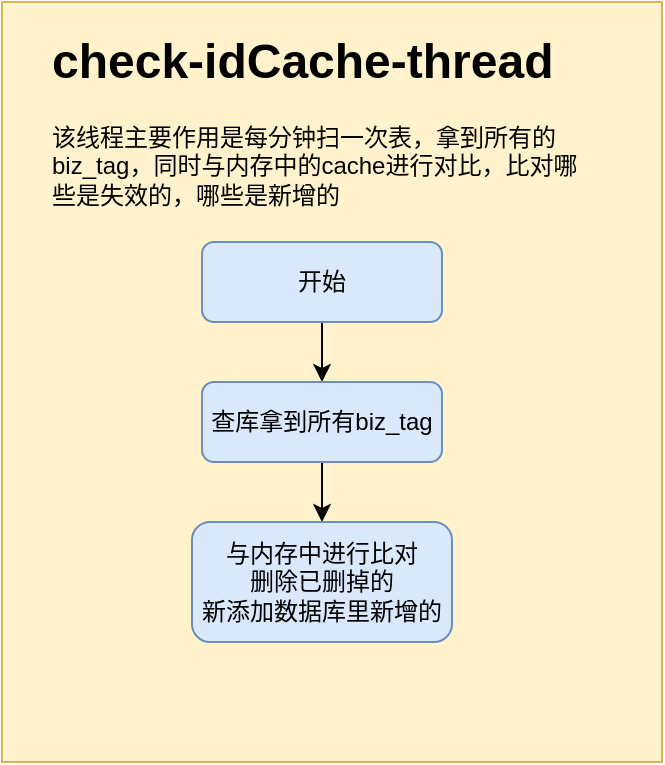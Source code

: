 <mxfile version="23.1.5" type="github">
  <diagram name="第 1 页" id="evumCIxQTwwzN7WTq4LZ">
    <mxGraphModel dx="1133" dy="769" grid="1" gridSize="10" guides="1" tooltips="1" connect="1" arrows="1" fold="1" page="1" pageScale="1" pageWidth="827" pageHeight="1169" math="0" shadow="0">
      <root>
        <mxCell id="0" />
        <mxCell id="1" parent="0" />
        <mxCell id="96AwvNyTWMUOjMyH6wGs-1" value="" style="rounded=0;whiteSpace=wrap;html=1;fillColor=#fff2cc;strokeColor=#d6b656;" vertex="1" parent="1">
          <mxGeometry x="60" y="100" width="330" height="380" as="geometry" />
        </mxCell>
        <mxCell id="96AwvNyTWMUOjMyH6wGs-3" value="&lt;h1&gt;check-idCache-thread&lt;/h1&gt;&lt;p&gt;该线程主要作用是每分钟扫一次表，拿到所有的biz_tag，同时与内存中的cache进行对比，比对哪些是失效的，哪些是新增的&lt;/p&gt;" style="text;html=1;spacing=5;spacingTop=-20;whiteSpace=wrap;overflow=hidden;rounded=0;" vertex="1" parent="1">
          <mxGeometry x="80" y="110" width="280" height="120" as="geometry" />
        </mxCell>
        <mxCell id="96AwvNyTWMUOjMyH6wGs-6" style="edgeStyle=orthogonalEdgeStyle;rounded=0;orthogonalLoop=1;jettySize=auto;html=1;entryX=0.5;entryY=0;entryDx=0;entryDy=0;" edge="1" parent="1" source="96AwvNyTWMUOjMyH6wGs-4" target="96AwvNyTWMUOjMyH6wGs-5">
          <mxGeometry relative="1" as="geometry" />
        </mxCell>
        <mxCell id="96AwvNyTWMUOjMyH6wGs-4" value="开始" style="rounded=1;whiteSpace=wrap;html=1;fillColor=#dae8fc;strokeColor=#6c8ebf;" vertex="1" parent="1">
          <mxGeometry x="160" y="220" width="120" height="40" as="geometry" />
        </mxCell>
        <mxCell id="96AwvNyTWMUOjMyH6wGs-9" style="edgeStyle=orthogonalEdgeStyle;rounded=0;orthogonalLoop=1;jettySize=auto;html=1;" edge="1" parent="1" source="96AwvNyTWMUOjMyH6wGs-5" target="96AwvNyTWMUOjMyH6wGs-8">
          <mxGeometry relative="1" as="geometry" />
        </mxCell>
        <mxCell id="96AwvNyTWMUOjMyH6wGs-5" value="查库拿到所有biz_tag" style="rounded=1;whiteSpace=wrap;html=1;fillColor=#dae8fc;strokeColor=#6c8ebf;" vertex="1" parent="1">
          <mxGeometry x="160" y="290" width="120" height="40" as="geometry" />
        </mxCell>
        <mxCell id="96AwvNyTWMUOjMyH6wGs-8" value="与内存中进行比对&lt;br&gt;删除已删掉的&lt;br&gt;新添加数据库里新增的" style="rounded=1;whiteSpace=wrap;html=1;fillColor=#dae8fc;strokeColor=#6c8ebf;" vertex="1" parent="1">
          <mxGeometry x="155" y="360" width="130" height="60" as="geometry" />
        </mxCell>
      </root>
    </mxGraphModel>
  </diagram>
</mxfile>
